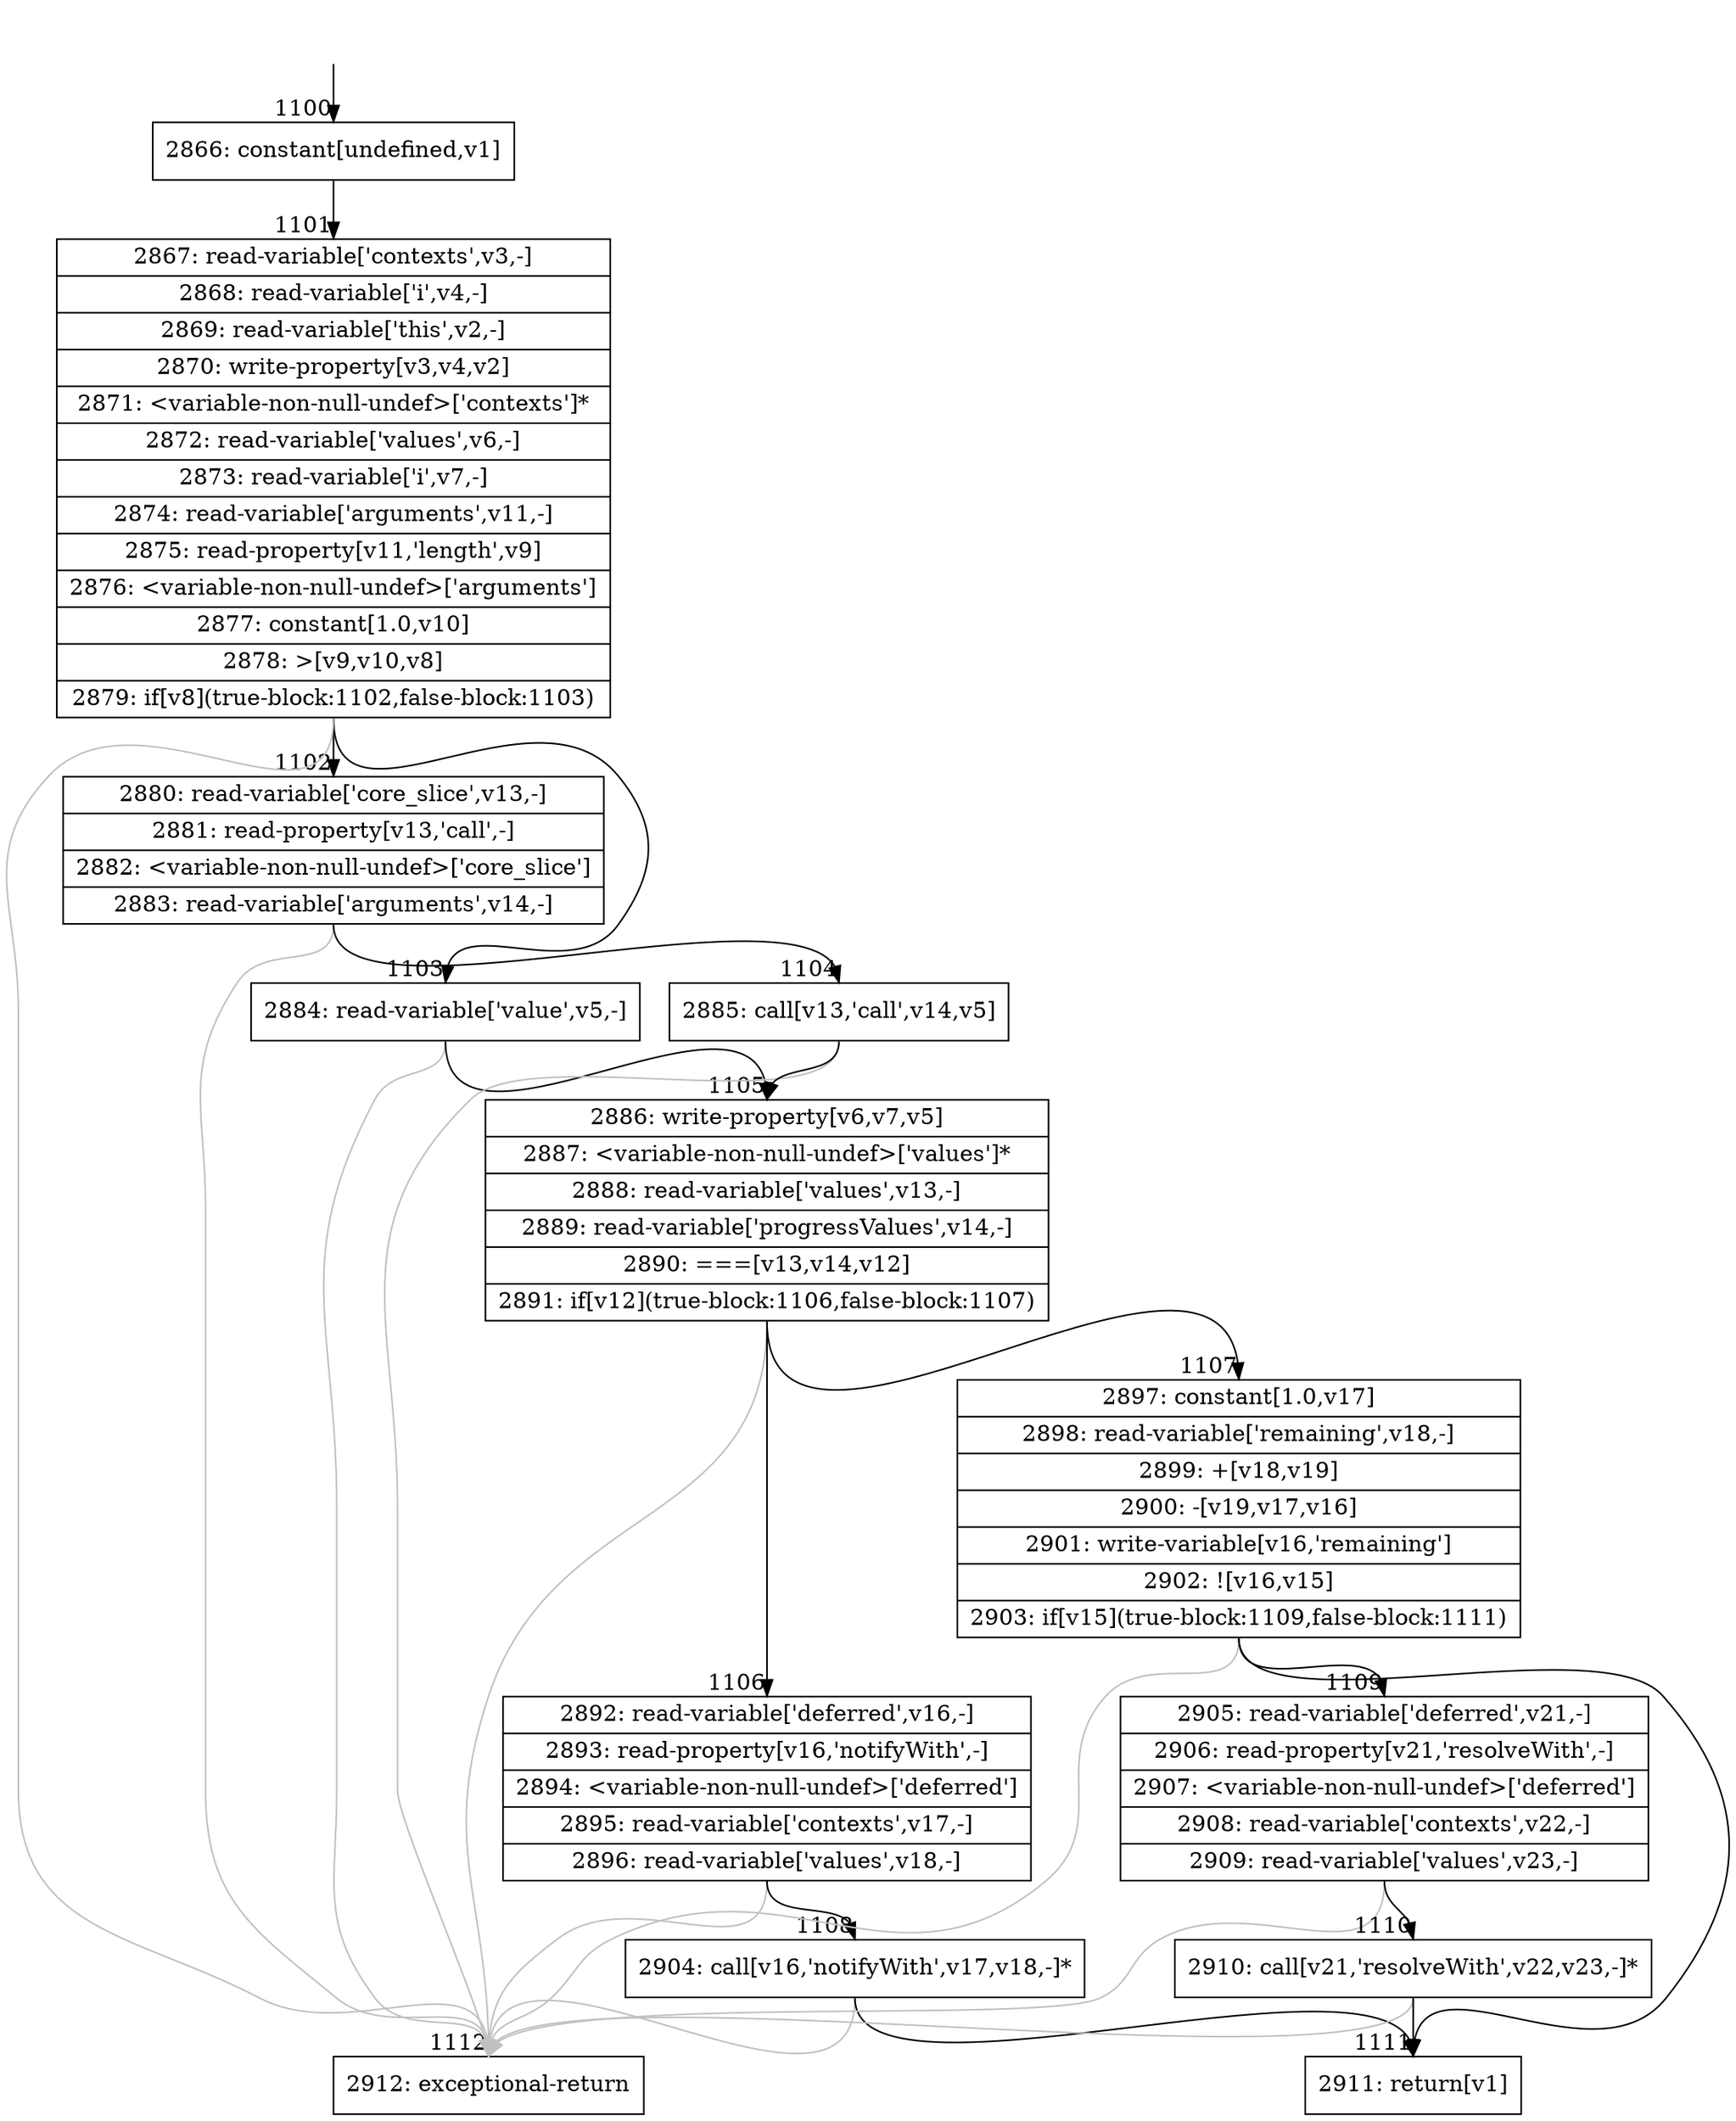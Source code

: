digraph {
rankdir="TD"
BB_entry88[shape=none,label=""];
BB_entry88 -> BB1100 [tailport=s, headport=n, headlabel="    1100"]
BB1100 [shape=record label="{2866: constant[undefined,v1]}" ] 
BB1100 -> BB1101 [tailport=s, headport=n, headlabel="      1101"]
BB1101 [shape=record label="{2867: read-variable['contexts',v3,-]|2868: read-variable['i',v4,-]|2869: read-variable['this',v2,-]|2870: write-property[v3,v4,v2]|2871: \<variable-non-null-undef\>['contexts']*|2872: read-variable['values',v6,-]|2873: read-variable['i',v7,-]|2874: read-variable['arguments',v11,-]|2875: read-property[v11,'length',v9]|2876: \<variable-non-null-undef\>['arguments']|2877: constant[1.0,v10]|2878: \>[v9,v10,v8]|2879: if[v8](true-block:1102,false-block:1103)}" ] 
BB1101 -> BB1102 [tailport=s, headport=n, headlabel="      1102"]
BB1101 -> BB1103 [tailport=s, headport=n, headlabel="      1103"]
BB1101 -> BB1112 [tailport=s, headport=n, color=gray, headlabel="      1112"]
BB1102 [shape=record label="{2880: read-variable['core_slice',v13,-]|2881: read-property[v13,'call',-]|2882: \<variable-non-null-undef\>['core_slice']|2883: read-variable['arguments',v14,-]}" ] 
BB1102 -> BB1104 [tailport=s, headport=n, headlabel="      1104"]
BB1102 -> BB1112 [tailport=s, headport=n, color=gray]
BB1103 [shape=record label="{2884: read-variable['value',v5,-]}" ] 
BB1103 -> BB1105 [tailport=s, headport=n, headlabel="      1105"]
BB1103 -> BB1112 [tailport=s, headport=n, color=gray]
BB1104 [shape=record label="{2885: call[v13,'call',v14,v5]}" ] 
BB1104 -> BB1105 [tailport=s, headport=n]
BB1104 -> BB1112 [tailport=s, headport=n, color=gray]
BB1105 [shape=record label="{2886: write-property[v6,v7,v5]|2887: \<variable-non-null-undef\>['values']*|2888: read-variable['values',v13,-]|2889: read-variable['progressValues',v14,-]|2890: ===[v13,v14,v12]|2891: if[v12](true-block:1106,false-block:1107)}" ] 
BB1105 -> BB1106 [tailport=s, headport=n, headlabel="      1106"]
BB1105 -> BB1107 [tailport=s, headport=n, headlabel="      1107"]
BB1105 -> BB1112 [tailport=s, headport=n, color=gray]
BB1106 [shape=record label="{2892: read-variable['deferred',v16,-]|2893: read-property[v16,'notifyWith',-]|2894: \<variable-non-null-undef\>['deferred']|2895: read-variable['contexts',v17,-]|2896: read-variable['values',v18,-]}" ] 
BB1106 -> BB1108 [tailport=s, headport=n, headlabel="      1108"]
BB1106 -> BB1112 [tailport=s, headport=n, color=gray]
BB1107 [shape=record label="{2897: constant[1.0,v17]|2898: read-variable['remaining',v18,-]|2899: +[v18,v19]|2900: -[v19,v17,v16]|2901: write-variable[v16,'remaining']|2902: ![v16,v15]|2903: if[v15](true-block:1109,false-block:1111)}" ] 
BB1107 -> BB1109 [tailport=s, headport=n, headlabel="      1109"]
BB1107 -> BB1111 [tailport=s, headport=n, headlabel="      1111"]
BB1107 -> BB1112 [tailport=s, headport=n, color=gray]
BB1108 [shape=record label="{2904: call[v16,'notifyWith',v17,v18,-]*}" ] 
BB1108 -> BB1111 [tailport=s, headport=n]
BB1108 -> BB1112 [tailport=s, headport=n, color=gray]
BB1109 [shape=record label="{2905: read-variable['deferred',v21,-]|2906: read-property[v21,'resolveWith',-]|2907: \<variable-non-null-undef\>['deferred']|2908: read-variable['contexts',v22,-]|2909: read-variable['values',v23,-]}" ] 
BB1109 -> BB1110 [tailport=s, headport=n, headlabel="      1110"]
BB1109 -> BB1112 [tailport=s, headport=n, color=gray]
BB1110 [shape=record label="{2910: call[v21,'resolveWith',v22,v23,-]*}" ] 
BB1110 -> BB1111 [tailport=s, headport=n]
BB1110 -> BB1112 [tailport=s, headport=n, color=gray]
BB1111 [shape=record label="{2911: return[v1]}" ] 
BB1112 [shape=record label="{2912: exceptional-return}" ] 
}
